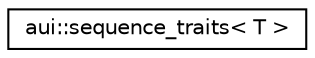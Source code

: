 digraph "Graphical Class Hierarchy"
{
 // LATEX_PDF_SIZE
  edge [fontname="Helvetica",fontsize="10",labelfontname="Helvetica",labelfontsize="10"];
  node [fontname="Helvetica",fontsize="10",shape=record];
  rankdir="LR";
  Node0 [label="aui::sequence_traits\< T \>",height=0.2,width=0.4,color="black", fillcolor="white", style="filled",URL="$structaui_1_1sequence__traits.html",tooltip=" "];
}
